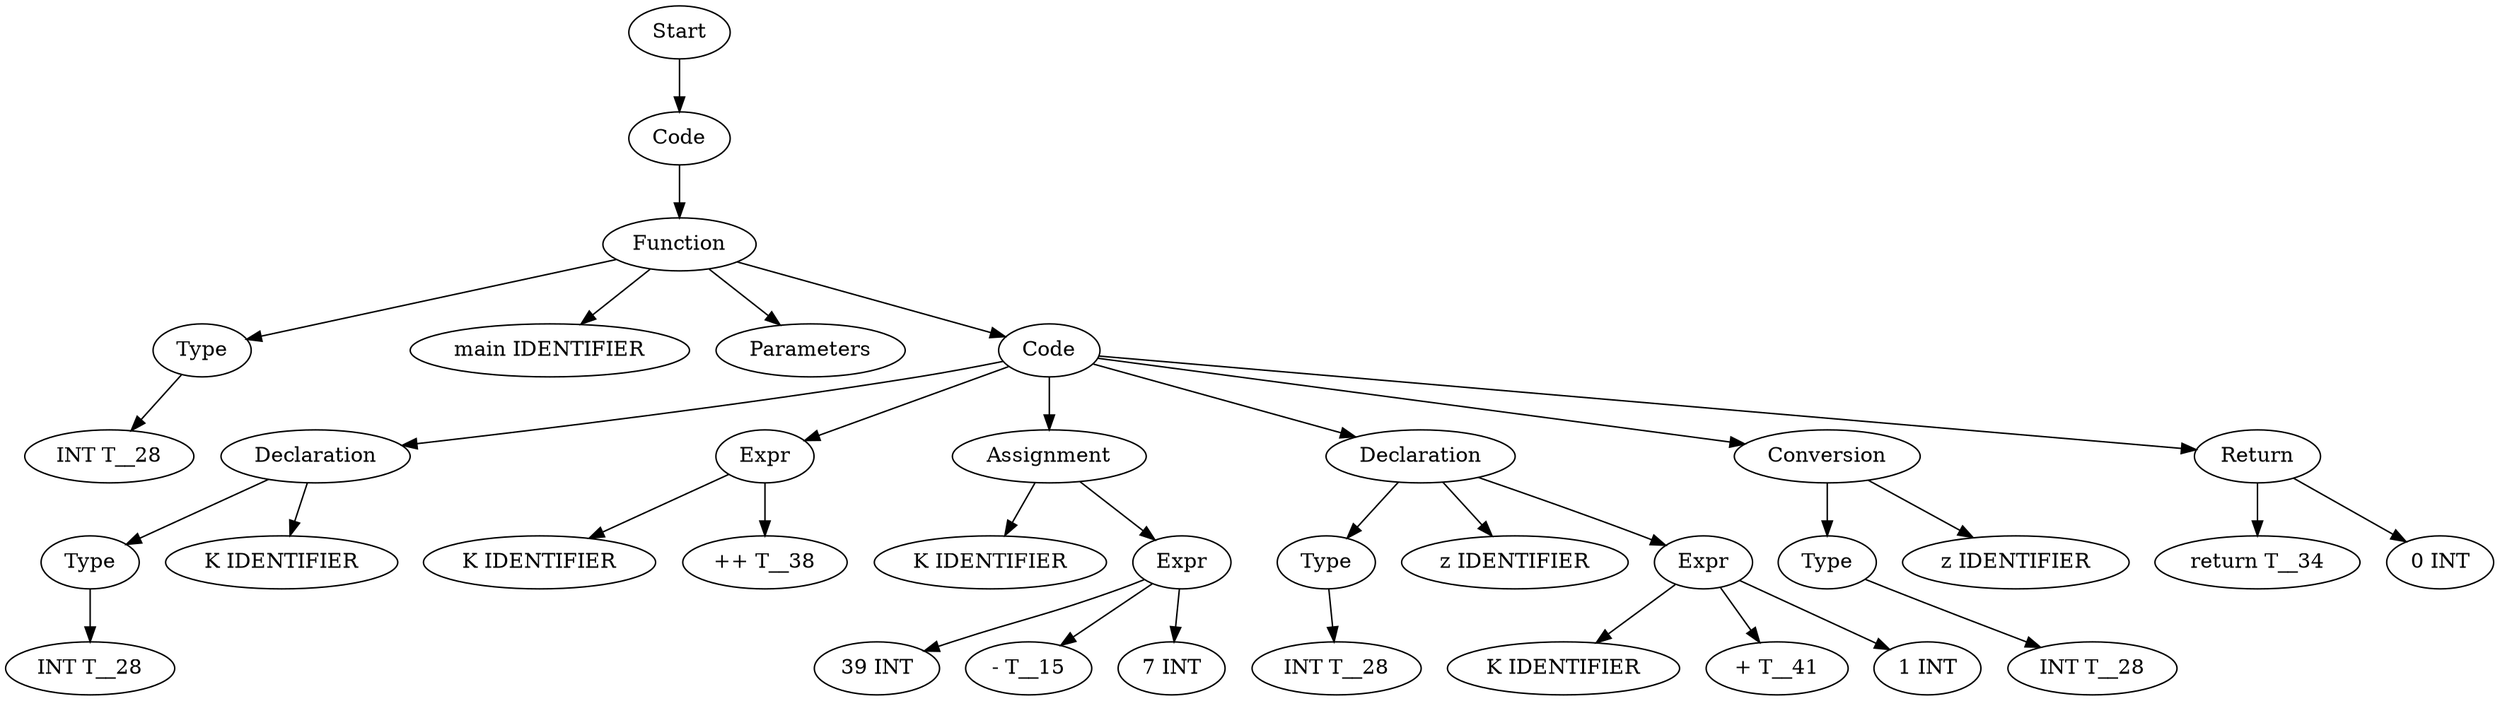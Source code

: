 digraph AST {
  "139912417604800" [label="Start"];
  "139912417604800" -> "139912417606864";
  "139912417606864" [label="Code"];
  "139912417606864" -> "139912417592416";
  "139912417592416" [label="Function"];
  "139912417592416" -> "139912417593664";
  "139912417592416" -> "139912417599568";
  "139912417592416" -> "139912417595776";
  "139912417592416" -> "139912417593808";
  "139912417593664" [label="Type"];
  "139912417593664" -> "139912417591984";
  "139912417591984" [label="INT T__28"];
  "139912417599568" [label="main IDENTIFIER"];
  "139912417595776" [label="Parameters"];
  "139912417593808" [label="Code"];
  "139912417593808" -> "139912417604272";
  "139912417593808" -> "139912417593136";
  "139912417593808" -> "139912417600048";
  "139912417593808" -> "139912417602688";
  "139912417593808" -> "139912417947184";
  "139912417593808" -> "139912417947760";
  "139912417604272" [label="Declaration"];
  "139912417604272" -> "139912417604416";
  "139912417604272" -> "139912417593520";
  "139912417604416" [label="Type"];
  "139912417604416" -> "139912417593040";
  "139912417593040" [label="INT T__28"];
  "139912417593520" [label="K IDENTIFIER"];
  "139912417593136" [label="Expr"];
  "139912417593136" -> "139912417594768";
  "139912417593136" -> "139912417602112";
  "139912417594768" [label="K IDENTIFIER"];
  "139912417602112" [label="++ T__38"];
  "139912417600048" [label="Assignment"];
  "139912417600048" -> "139912417606576";
  "139912417600048" -> "139912417599280";
  "139912417606576" [label="K IDENTIFIER"];
  "139912417599280" [label="Expr"];
  "139912417599280" -> "139912417604128";
  "139912417599280" -> "139912417605808";
  "139912417599280" -> "139912417603696";
  "139912417604128" [label="39 INT"];
  "139912417605808" [label="- T__15"];
  "139912417603696" [label="7 INT"];
  "139912417602688" [label="Declaration"];
  "139912417602688" -> "139912417593184";
  "139912417602688" -> "139912417946512";
  "139912417602688" -> "139912417946656";
  "139912417593184" [label="Type"];
  "139912417593184" -> "139912417945936";
  "139912417945936" [label="INT T__28"];
  "139912417946512" [label="z IDENTIFIER"];
  "139912417946656" [label="Expr"];
  "139912417946656" -> "139912417946848";
  "139912417946656" -> "139912417946992";
  "139912417946656" -> "139912417947136";
  "139912417946848" [label="K IDENTIFIER"];
  "139912417946992" [label="+ T__41"];
  "139912417947136" [label="1 INT"];
  "139912417947184" [label="Conversion"];
  "139912417947184" -> "139912417947376";
  "139912417947184" -> "139912417947664";
  "139912417947376" [label="Type"];
  "139912417947376" -> "139912417947568";
  "139912417947568" [label="INT T__28"];
  "139912417947664" [label="z IDENTIFIER"];
  "139912417947760" [label="Return"];
  "139912417947760" -> "139912417947952";
  "139912417947760" -> "139912417948096";
  "139912417947952" [label="return T__34"];
  "139912417948096" [label="0 INT"];
}
